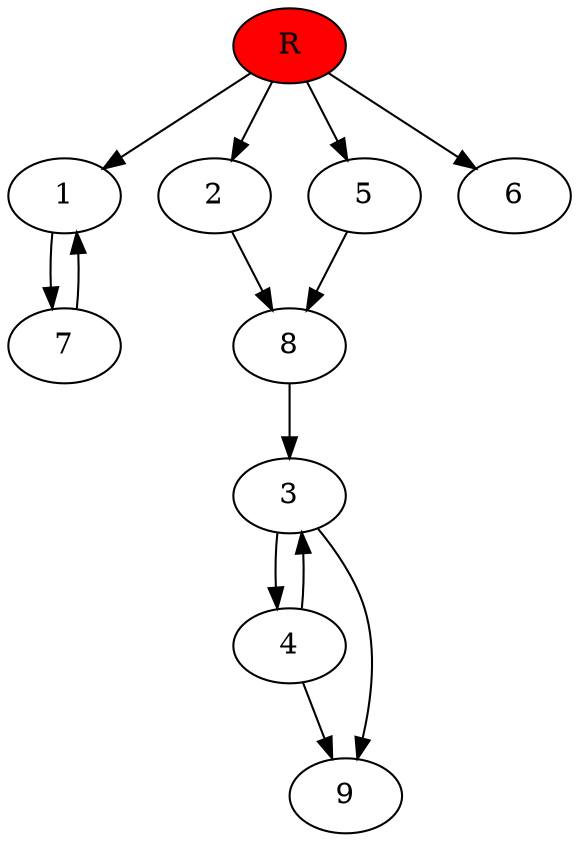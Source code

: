 digraph prb13633 {
	1
	2
	3
	4
	5
	6
	7
	8
	R [fillcolor="#ff0000" style=filled]
	1 -> 7
	2 -> 8
	3 -> 4
	3 -> 9
	4 -> 3
	4 -> 9
	5 -> 8
	7 -> 1
	8 -> 3
	R -> 1
	R -> 2
	R -> 5
	R -> 6
}
